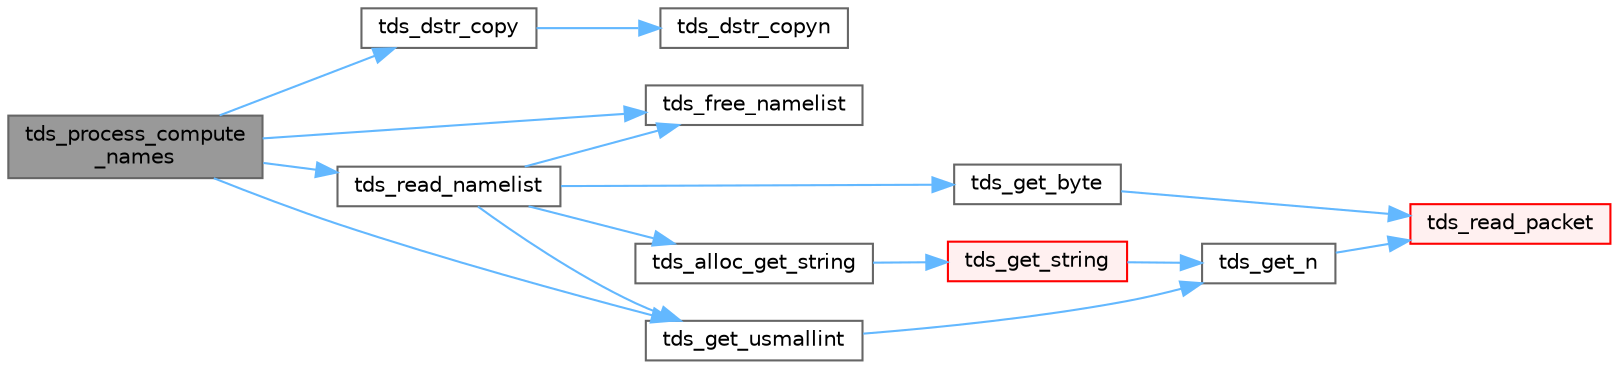 digraph "tds_process_compute_names"
{
 // LATEX_PDF_SIZE
  bgcolor="transparent";
  edge [fontname=Helvetica,fontsize=10,labelfontname=Helvetica,labelfontsize=10];
  node [fontname=Helvetica,fontsize=10,shape=box,height=0.2,width=0.4];
  rankdir="LR";
  Node1 [id="Node000001",label="tds_process_compute\l_names",height=0.2,width=0.4,color="gray40", fillcolor="grey60", style="filled", fontcolor="black",tooltip="tds_process_compute_names() processes compute result sets."];
  Node1 -> Node2 [id="edge1_Node000001_Node000002",color="steelblue1",style="solid",tooltip=" "];
  Node2 [id="Node000002",label="tds_dstr_copy",height=0.2,width=0.4,color="grey40", fillcolor="white", style="filled",URL="$a00581.html#gad96366d9fa93bfc283cef1299fbe97ab",tooltip="copy a string from another"];
  Node2 -> Node3 [id="edge2_Node000002_Node000003",color="steelblue1",style="solid",tooltip=" "];
  Node3 [id="Node000003",label="tds_dstr_copyn",height=0.2,width=0.4,color="grey40", fillcolor="white", style="filled",URL="$a00581.html#ga656718f240d7403f986ae887d84a6ca1",tooltip="Set string to a given buffer of characters."];
  Node1 -> Node4 [id="edge3_Node000001_Node000004",color="steelblue1",style="solid",tooltip=" "];
  Node4 [id="Node000004",label="tds_free_namelist",height=0.2,width=0.4,color="grey40", fillcolor="white", style="filled",URL="$a00580.html#ga21e9de33de9c8c492aa2f96c823596bb",tooltip="Frees list of names."];
  Node1 -> Node5 [id="edge4_Node000001_Node000005",color="steelblue1",style="solid",tooltip=" "];
  Node5 [id="Node000005",label="tds_get_usmallint",height=0.2,width=0.4,color="grey40", fillcolor="white", style="filled",URL="$a00579.html#gad38aa5b9547817854ccba1fcc7855861",tooltip="Get an int16 from the server."];
  Node5 -> Node6 [id="edge5_Node000005_Node000006",color="steelblue1",style="solid",tooltip=" "];
  Node6 [id="Node000006",label="tds_get_n",height=0.2,width=0.4,color="grey40", fillcolor="white", style="filled",URL="$a00579.html#gae777dd57e8d1bb40349d7d7d8434fddf",tooltip="Get N bytes from the buffer and return them in the already allocated space   given to us."];
  Node6 -> Node7 [id="edge6_Node000006_Node000007",color="steelblue1",style="solid",tooltip=" "];
  Node7 [id="Node000007",label="tds_read_packet",height=0.2,width=0.4,color="red", fillcolor="#FFF0F0", style="filled",URL="$a00579.html#ga410619783bdf2bb60b0f27a5578e0e07",tooltip="Read in one 'packet' from the server."];
  Node1 -> Node9 [id="edge7_Node000001_Node000009",color="steelblue1",style="solid",tooltip=" "];
  Node9 [id="Node000009",label="tds_read_namelist",height=0.2,width=0.4,color="grey40", fillcolor="white", style="filled",URL="$a00580.html#gaeaaed2ea1d8c827da1a0f5b419524ae1",tooltip="Reads list of names (usually table names)"];
  Node9 -> Node10 [id="edge8_Node000009_Node000010",color="steelblue1",style="solid",tooltip=" "];
  Node10 [id="Node000010",label="tds_alloc_get_string",height=0.2,width=0.4,color="grey40", fillcolor="white", style="filled",URL="$a00580.html#gafb26aba5d935e40b87b95e21a5185848",tooltip="Reads a string from wire in a new allocated buffer."];
  Node10 -> Node11 [id="edge9_Node000010_Node000011",color="steelblue1",style="solid",tooltip=" "];
  Node11 [id="Node000011",label="tds_get_string",height=0.2,width=0.4,color="red", fillcolor="#FFF0F0", style="filled",URL="$a00579.html#ga90f080e6e9448feac15dee1370d66802",tooltip="Fetch a string from the wire."];
  Node11 -> Node6 [id="edge10_Node000011_Node000006",color="steelblue1",style="solid",tooltip=" "];
  Node9 -> Node4 [id="edge11_Node000009_Node000004",color="steelblue1",style="solid",tooltip=" "];
  Node9 -> Node21 [id="edge12_Node000009_Node000021",color="steelblue1",style="solid",tooltip=" "];
  Node21 [id="Node000021",label="tds_get_byte",height=0.2,width=0.4,color="grey40", fillcolor="white", style="filled",URL="$a00579.html#ga0cb72d3f6943795c39db1fa692be0a58",tooltip="Return a single byte from the input buffer."];
  Node21 -> Node7 [id="edge13_Node000021_Node000007",color="steelblue1",style="solid",tooltip=" "];
  Node9 -> Node5 [id="edge14_Node000009_Node000005",color="steelblue1",style="solid",tooltip=" "];
}
